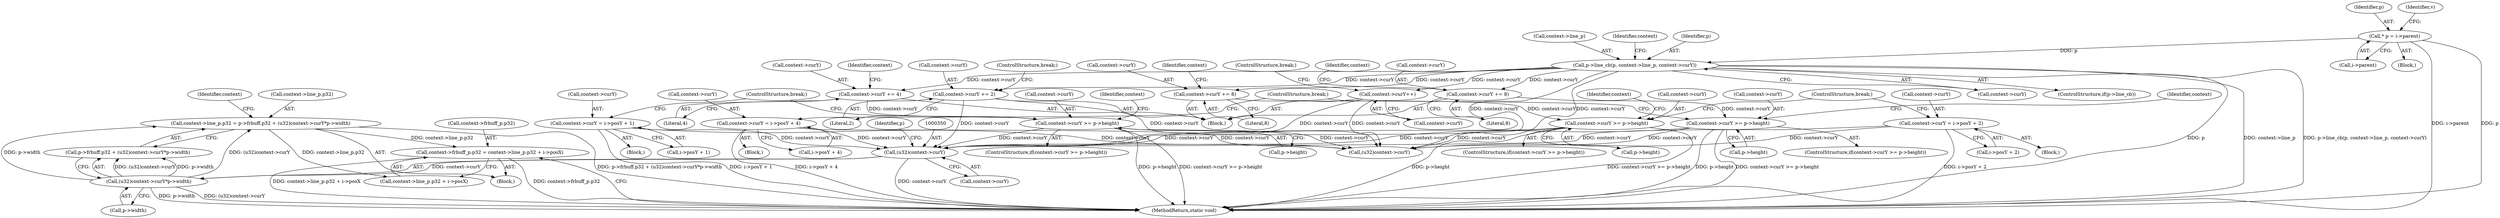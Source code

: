 digraph "1_ngiflib_37d939a6f511d16d4c95678025c235fe62e6417a@integer" {
"1000357" [label="(Call,context->frbuff_p.p32 = context->line_p.p32 + i->posX)"];
"1000336" [label="(Call,context->line_p.p32 = p->frbuff.p32 + (u32)context->curY*p->width)"];
"1000348" [label="(Call,(u32)context->curY*p->width)"];
"1000349" [label="(Call,(u32)context->curY)"];
"1000285" [label="(Call,context->curY += 2)"];
"1000171" [label="(Call,p->line_cb(p, context->line_p, context->curY))"];
"1000110" [label="(Call,* p = i->parent)"];
"1000274" [label="(Call,context->curY = i->posY + 1)"];
"1000216" [label="(Call,context->curY = i->posY + 4)"];
"1000262" [label="(Call,context->curY >= p->height)"];
"1000256" [label="(Call,context->curY += 4)"];
"1000192" [label="(Call,context->curY++)"];
"1000233" [label="(Call,context->curY >= p->height)"];
"1000227" [label="(Call,context->curY += 8)"];
"1000204" [label="(Call,context->curY >= p->height)"];
"1000198" [label="(Call,context->curY += 8)"];
"1000245" [label="(Call,context->curY = i->posY + 2)"];
"1000311" [label="(Call,(u32)context->curY)"];
"1000172" [label="(Identifier,p)"];
"1000260" [label="(Literal,4)"];
"1000243" [label="(Identifier,context)"];
"1000112" [label="(Call,i->parent)"];
"1000275" [label="(Call,context->curY)"];
"1000254" [label="(ControlStructure,break;)"];
"1000357" [label="(Call,context->frbuff_p.p32 = context->line_p.p32 + i->posX)"];
"1000176" [label="(Call,context->curY)"];
"1000232" [label="(ControlStructure,if(context->curY >= p->height))"];
"1000231" [label="(Literal,8)"];
"1000269" [label="(Block,)"];
"1000395" [label="(MethodReturn,static void)"];
"1000237" [label="(Call,p->height)"];
"1000355" [label="(Identifier,p)"];
"1000245" [label="(Call,context->curY = i->posY + 2)"];
"1000235" [label="(Identifier,context)"];
"1000227" [label="(Call,context->curY += 8)"];
"1000263" [label="(Call,context->curY)"];
"1000274" [label="(Call,context->curY = i->posY + 1)"];
"1000214" [label="(Identifier,context)"];
"1000256" [label="(Call,context->curY += 4)"];
"1000111" [label="(Identifier,p)"];
"1000233" [label="(Call,context->curY >= p->height)"];
"1000192" [label="(Call,context->curY++)"];
"1000118" [label="(Identifier,v)"];
"1000266" [label="(Call,p->height)"];
"1000363" [label="(Call,context->line_p.p32 + i->posX)"];
"1000206" [label="(Identifier,context)"];
"1000173" [label="(Call,context->line_p)"];
"1000211" [label="(Block,)"];
"1000336" [label="(Call,context->line_p.p32 = p->frbuff.p32 + (u32)context->curY*p->width)"];
"1000286" [label="(Call,context->curY)"];
"1000108" [label="(Block,)"];
"1000205" [label="(Call,context->curY)"];
"1000249" [label="(Call,i->posY + 2)"];
"1000262" [label="(Call,context->curY >= p->height)"];
"1000198" [label="(Call,context->curY += 8)"];
"1000225" [label="(ControlStructure,break;)"];
"1000354" [label="(Call,p->width)"];
"1000348" [label="(Call,(u32)context->curY*p->width)"];
"1000208" [label="(Call,p->height)"];
"1000283" [label="(ControlStructure,break;)"];
"1000203" [label="(ControlStructure,if(context->curY >= p->height))"];
"1000342" [label="(Call,p->frbuff.p32 + (u32)context->curY*p->width)"];
"1000335" [label="(Block,)"];
"1000181" [label="(Identifier,context)"];
"1000110" [label="(Call,* p = i->parent)"];
"1000193" [label="(Call,context->curY)"];
"1000171" [label="(Call,p->line_cb(p, context->line_p, context->curY))"];
"1000278" [label="(Call,i->posY + 1)"];
"1000264" [label="(Identifier,context)"];
"1000190" [label="(Block,)"];
"1000199" [label="(Call,context->curY)"];
"1000246" [label="(Call,context->curY)"];
"1000261" [label="(ControlStructure,if(context->curY >= p->height))"];
"1000358" [label="(Call,context->frbuff_p.p32)"];
"1000289" [label="(Literal,2)"];
"1000167" [label="(ControlStructure,if(p->line_cb))"];
"1000202" [label="(Literal,8)"];
"1000217" [label="(Call,context->curY)"];
"1000240" [label="(Block,)"];
"1000351" [label="(Call,context->curY)"];
"1000360" [label="(Identifier,context)"];
"1000216" [label="(Call,context->curY = i->posY + 4)"];
"1000204" [label="(Call,context->curY >= p->height)"];
"1000220" [label="(Call,i->posY + 4)"];
"1000285" [label="(Call,context->curY += 2)"];
"1000228" [label="(Call,context->curY)"];
"1000337" [label="(Call,context->line_p.p32)"];
"1000196" [label="(ControlStructure,break;)"];
"1000234" [label="(Call,context->curY)"];
"1000272" [label="(Identifier,context)"];
"1000257" [label="(Call,context->curY)"];
"1000290" [label="(ControlStructure,break;)"];
"1000349" [label="(Call,(u32)context->curY)"];
"1000357" -> "1000335"  [label="AST: "];
"1000357" -> "1000363"  [label="CFG: "];
"1000358" -> "1000357"  [label="AST: "];
"1000363" -> "1000357"  [label="AST: "];
"1000395" -> "1000357"  [label="CFG: "];
"1000357" -> "1000395"  [label="DDG: context->frbuff_p.p32"];
"1000357" -> "1000395"  [label="DDG: context->line_p.p32 + i->posX"];
"1000336" -> "1000357"  [label="DDG: context->line_p.p32"];
"1000336" -> "1000335"  [label="AST: "];
"1000336" -> "1000342"  [label="CFG: "];
"1000337" -> "1000336"  [label="AST: "];
"1000342" -> "1000336"  [label="AST: "];
"1000360" -> "1000336"  [label="CFG: "];
"1000336" -> "1000395"  [label="DDG: p->frbuff.p32 + (u32)context->curY*p->width"];
"1000348" -> "1000336"  [label="DDG: (u32)context->curY"];
"1000348" -> "1000336"  [label="DDG: p->width"];
"1000336" -> "1000363"  [label="DDG: context->line_p.p32"];
"1000348" -> "1000342"  [label="AST: "];
"1000348" -> "1000354"  [label="CFG: "];
"1000349" -> "1000348"  [label="AST: "];
"1000354" -> "1000348"  [label="AST: "];
"1000342" -> "1000348"  [label="CFG: "];
"1000348" -> "1000395"  [label="DDG: (u32)context->curY"];
"1000348" -> "1000395"  [label="DDG: p->width"];
"1000348" -> "1000342"  [label="DDG: (u32)context->curY"];
"1000348" -> "1000342"  [label="DDG: p->width"];
"1000349" -> "1000348"  [label="DDG: context->curY"];
"1000349" -> "1000351"  [label="CFG: "];
"1000350" -> "1000349"  [label="AST: "];
"1000351" -> "1000349"  [label="AST: "];
"1000355" -> "1000349"  [label="CFG: "];
"1000349" -> "1000395"  [label="DDG: context->curY"];
"1000285" -> "1000349"  [label="DDG: context->curY"];
"1000274" -> "1000349"  [label="DDG: context->curY"];
"1000216" -> "1000349"  [label="DDG: context->curY"];
"1000262" -> "1000349"  [label="DDG: context->curY"];
"1000171" -> "1000349"  [label="DDG: context->curY"];
"1000192" -> "1000349"  [label="DDG: context->curY"];
"1000233" -> "1000349"  [label="DDG: context->curY"];
"1000204" -> "1000349"  [label="DDG: context->curY"];
"1000245" -> "1000349"  [label="DDG: context->curY"];
"1000285" -> "1000190"  [label="AST: "];
"1000285" -> "1000289"  [label="CFG: "];
"1000286" -> "1000285"  [label="AST: "];
"1000289" -> "1000285"  [label="AST: "];
"1000290" -> "1000285"  [label="CFG: "];
"1000171" -> "1000285"  [label="DDG: context->curY"];
"1000285" -> "1000311"  [label="DDG: context->curY"];
"1000171" -> "1000167"  [label="AST: "];
"1000171" -> "1000176"  [label="CFG: "];
"1000172" -> "1000171"  [label="AST: "];
"1000173" -> "1000171"  [label="AST: "];
"1000176" -> "1000171"  [label="AST: "];
"1000181" -> "1000171"  [label="CFG: "];
"1000171" -> "1000395"  [label="DDG: p"];
"1000171" -> "1000395"  [label="DDG: context->line_p"];
"1000171" -> "1000395"  [label="DDG: p->line_cb(p, context->line_p, context->curY)"];
"1000110" -> "1000171"  [label="DDG: p"];
"1000171" -> "1000192"  [label="DDG: context->curY"];
"1000171" -> "1000198"  [label="DDG: context->curY"];
"1000171" -> "1000227"  [label="DDG: context->curY"];
"1000171" -> "1000256"  [label="DDG: context->curY"];
"1000171" -> "1000311"  [label="DDG: context->curY"];
"1000110" -> "1000108"  [label="AST: "];
"1000110" -> "1000112"  [label="CFG: "];
"1000111" -> "1000110"  [label="AST: "];
"1000112" -> "1000110"  [label="AST: "];
"1000118" -> "1000110"  [label="CFG: "];
"1000110" -> "1000395"  [label="DDG: i->parent"];
"1000110" -> "1000395"  [label="DDG: p"];
"1000274" -> "1000269"  [label="AST: "];
"1000274" -> "1000278"  [label="CFG: "];
"1000275" -> "1000274"  [label="AST: "];
"1000278" -> "1000274"  [label="AST: "];
"1000283" -> "1000274"  [label="CFG: "];
"1000274" -> "1000395"  [label="DDG: i->posY + 1"];
"1000274" -> "1000311"  [label="DDG: context->curY"];
"1000216" -> "1000211"  [label="AST: "];
"1000216" -> "1000220"  [label="CFG: "];
"1000217" -> "1000216"  [label="AST: "];
"1000220" -> "1000216"  [label="AST: "];
"1000225" -> "1000216"  [label="CFG: "];
"1000216" -> "1000395"  [label="DDG: i->posY + 4"];
"1000216" -> "1000311"  [label="DDG: context->curY"];
"1000262" -> "1000261"  [label="AST: "];
"1000262" -> "1000266"  [label="CFG: "];
"1000263" -> "1000262"  [label="AST: "];
"1000266" -> "1000262"  [label="AST: "];
"1000272" -> "1000262"  [label="CFG: "];
"1000283" -> "1000262"  [label="CFG: "];
"1000262" -> "1000395"  [label="DDG: p->height"];
"1000262" -> "1000395"  [label="DDG: context->curY >= p->height"];
"1000256" -> "1000262"  [label="DDG: context->curY"];
"1000262" -> "1000311"  [label="DDG: context->curY"];
"1000256" -> "1000190"  [label="AST: "];
"1000256" -> "1000260"  [label="CFG: "];
"1000257" -> "1000256"  [label="AST: "];
"1000260" -> "1000256"  [label="AST: "];
"1000264" -> "1000256"  [label="CFG: "];
"1000192" -> "1000190"  [label="AST: "];
"1000192" -> "1000193"  [label="CFG: "];
"1000193" -> "1000192"  [label="AST: "];
"1000196" -> "1000192"  [label="CFG: "];
"1000192" -> "1000311"  [label="DDG: context->curY"];
"1000233" -> "1000232"  [label="AST: "];
"1000233" -> "1000237"  [label="CFG: "];
"1000234" -> "1000233"  [label="AST: "];
"1000237" -> "1000233"  [label="AST: "];
"1000243" -> "1000233"  [label="CFG: "];
"1000254" -> "1000233"  [label="CFG: "];
"1000233" -> "1000395"  [label="DDG: p->height"];
"1000233" -> "1000395"  [label="DDG: context->curY >= p->height"];
"1000227" -> "1000233"  [label="DDG: context->curY"];
"1000233" -> "1000311"  [label="DDG: context->curY"];
"1000227" -> "1000190"  [label="AST: "];
"1000227" -> "1000231"  [label="CFG: "];
"1000228" -> "1000227"  [label="AST: "];
"1000231" -> "1000227"  [label="AST: "];
"1000235" -> "1000227"  [label="CFG: "];
"1000204" -> "1000203"  [label="AST: "];
"1000204" -> "1000208"  [label="CFG: "];
"1000205" -> "1000204"  [label="AST: "];
"1000208" -> "1000204"  [label="AST: "];
"1000214" -> "1000204"  [label="CFG: "];
"1000225" -> "1000204"  [label="CFG: "];
"1000204" -> "1000395"  [label="DDG: p->height"];
"1000204" -> "1000395"  [label="DDG: context->curY >= p->height"];
"1000198" -> "1000204"  [label="DDG: context->curY"];
"1000204" -> "1000311"  [label="DDG: context->curY"];
"1000198" -> "1000190"  [label="AST: "];
"1000198" -> "1000202"  [label="CFG: "];
"1000199" -> "1000198"  [label="AST: "];
"1000202" -> "1000198"  [label="AST: "];
"1000206" -> "1000198"  [label="CFG: "];
"1000245" -> "1000240"  [label="AST: "];
"1000245" -> "1000249"  [label="CFG: "];
"1000246" -> "1000245"  [label="AST: "];
"1000249" -> "1000245"  [label="AST: "];
"1000254" -> "1000245"  [label="CFG: "];
"1000245" -> "1000395"  [label="DDG: i->posY + 2"];
"1000245" -> "1000311"  [label="DDG: context->curY"];
}
